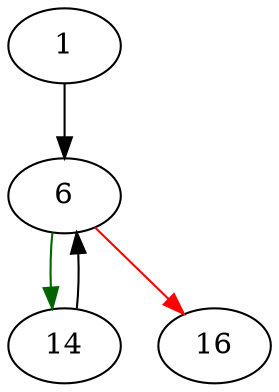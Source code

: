 strict digraph "sqlite3ParserFinalize" {
	// Node definitions.
	1 [entry=true];
	6;
	14;
	16;

	// Edge definitions.
	1 -> 6;
	6 -> 14 [
		color=darkgreen
		cond=true
	];
	6 -> 16 [
		color=red
		cond=false
	];
	14 -> 6;
}